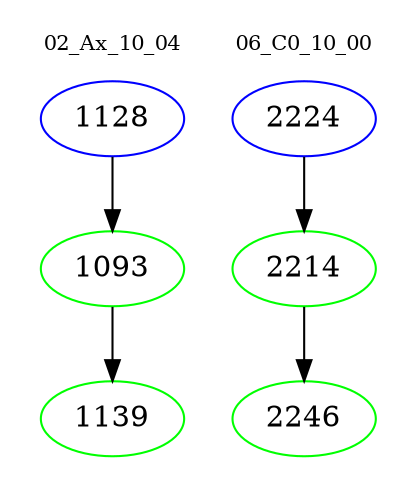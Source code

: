 digraph{
subgraph cluster_0 {
color = white
label = "02_Ax_10_04";
fontsize=10;
T0_1128 [label="1128", color="blue"]
T0_1128 -> T0_1093 [color="black"]
T0_1093 [label="1093", color="green"]
T0_1093 -> T0_1139 [color="black"]
T0_1139 [label="1139", color="green"]
}
subgraph cluster_1 {
color = white
label = "06_C0_10_00";
fontsize=10;
T1_2224 [label="2224", color="blue"]
T1_2224 -> T1_2214 [color="black"]
T1_2214 [label="2214", color="green"]
T1_2214 -> T1_2246 [color="black"]
T1_2246 [label="2246", color="green"]
}
}
